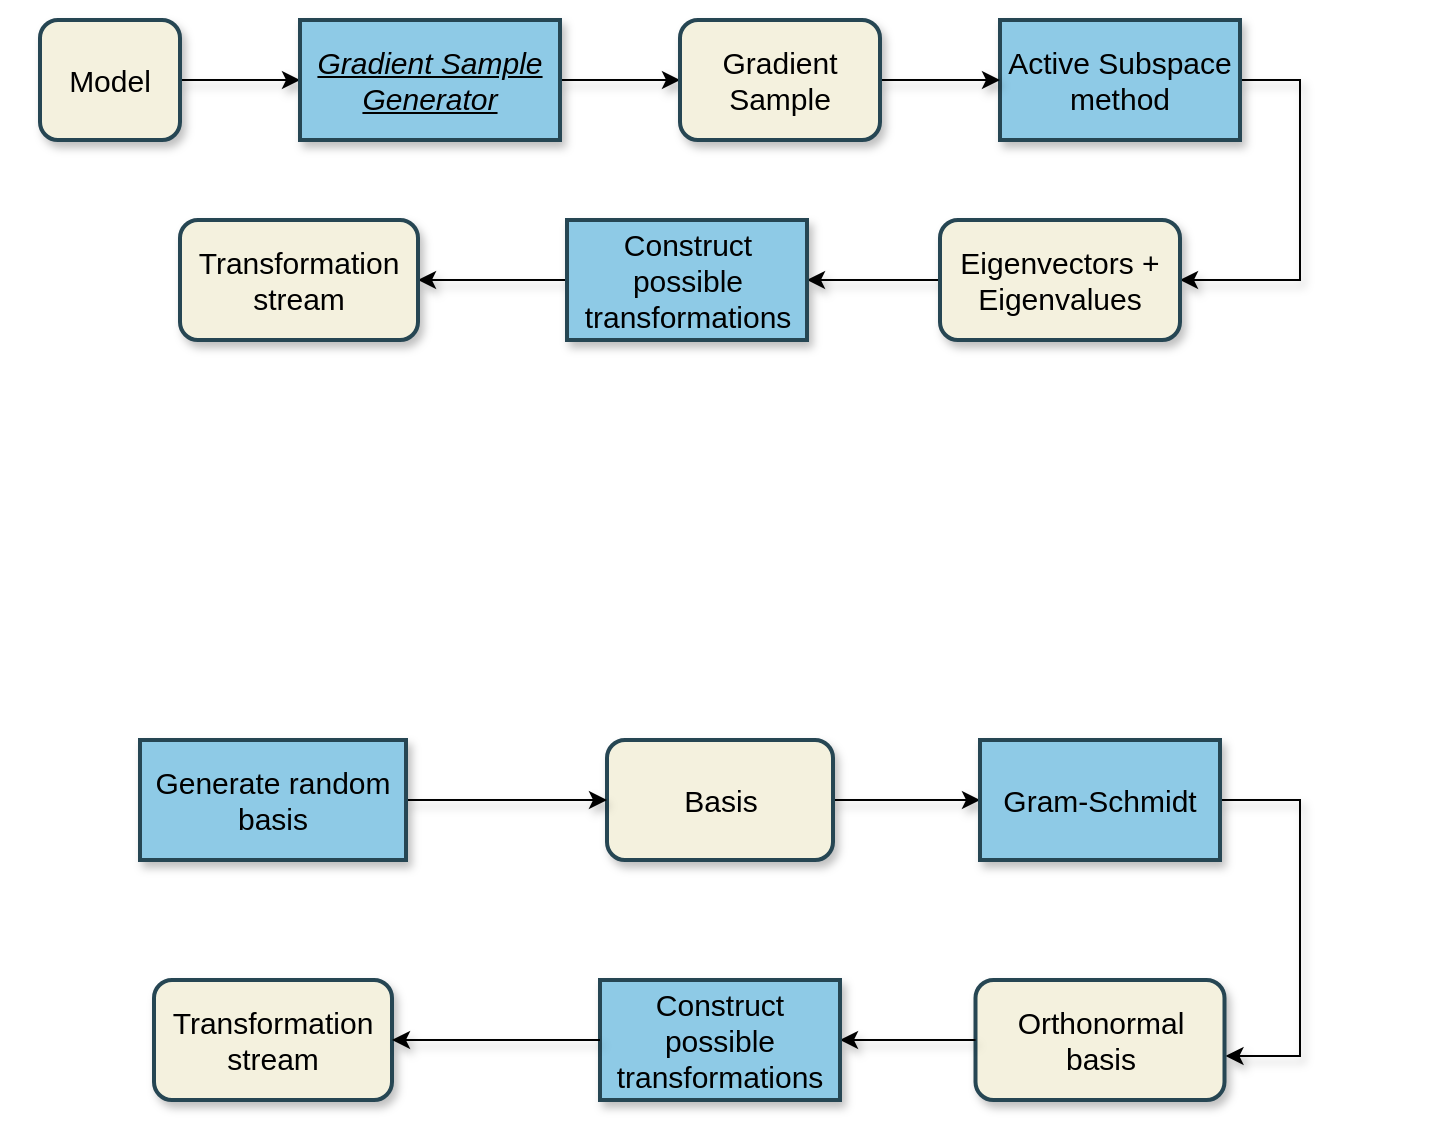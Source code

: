 <mxfile version="14.6.13" type="device"><diagram id="2RXQN2EGFClAfd2Yh1bw" name="Page-1"><mxGraphModel dx="1086" dy="806" grid="1" gridSize="10" guides="1" tooltips="1" connect="1" arrows="1" fold="1" page="1" pageScale="1" pageWidth="827" pageHeight="1169" math="0" shadow="0"><root><mxCell id="0"/><mxCell id="1" parent="0"/><mxCell id="lhAjAbdlsNnbIJC_UXDk-1" value="" style="swimlane;sketch=0;fontSize=15;fontStyle=0;movable=0;strokeColor=none;fillColor=none;" parent="1" vertex="1"><mxGeometry x="40" y="40" width="720" height="190" as="geometry"><mxRectangle x="7" y="10" width="400" height="30" as="alternateBounds"/></mxGeometry></mxCell><mxCell id="lhAjAbdlsNnbIJC_UXDk-2" style="edgeStyle=orthogonalEdgeStyle;rounded=0;orthogonalLoop=1;jettySize=auto;html=1;entryX=0;entryY=0.5;entryDx=0;entryDy=0;fontSize=15;shadow=1;" parent="lhAjAbdlsNnbIJC_UXDk-1" source="lhAjAbdlsNnbIJC_UXDk-3" target="lhAjAbdlsNnbIJC_UXDk-5" edge="1"><mxGeometry relative="1" as="geometry"/></mxCell><mxCell id="lhAjAbdlsNnbIJC_UXDk-3" value="&lt;font style=&quot;font-size: 15px&quot;&gt;Model&lt;/font&gt;" style="rounded=1;whiteSpace=wrap;html=1;sketch=0;fillColor=#f4f1de;fontSize=15;shadow=1;strokeColor=#264653;strokeWidth=2;" parent="lhAjAbdlsNnbIJC_UXDk-1" vertex="1"><mxGeometry x="20" y="10" width="70" height="60" as="geometry"/></mxCell><mxCell id="lhAjAbdlsNnbIJC_UXDk-4" style="edgeStyle=orthogonalEdgeStyle;rounded=0;orthogonalLoop=1;jettySize=auto;html=1;entryX=0;entryY=0.5;entryDx=0;entryDy=0;fontSize=15;shadow=1;" parent="lhAjAbdlsNnbIJC_UXDk-1" source="lhAjAbdlsNnbIJC_UXDk-5" target="lhAjAbdlsNnbIJC_UXDk-11" edge="1"><mxGeometry relative="1" as="geometry"/></mxCell><mxCell id="lhAjAbdlsNnbIJC_UXDk-5" value="&lt;u style=&quot;font-size: 15px;&quot;&gt;&lt;i style=&quot;font-size: 15px;&quot;&gt;Gradient Sample Generator&lt;/i&gt;&lt;/u&gt;" style="rounded=0;whiteSpace=wrap;html=1;sketch=0;fontSize=15;shadow=1;strokeColor=#264653;strokeWidth=2;fillColor=#8ECAE6;" parent="lhAjAbdlsNnbIJC_UXDk-1" vertex="1"><mxGeometry x="150" y="10" width="130" height="60" as="geometry"/></mxCell><mxCell id="lhAjAbdlsNnbIJC_UXDk-6" style="edgeStyle=orthogonalEdgeStyle;rounded=0;orthogonalLoop=1;jettySize=auto;html=1;entryX=1;entryY=0.5;entryDx=0;entryDy=0;shadow=1;" parent="lhAjAbdlsNnbIJC_UXDk-1" source="lhAjAbdlsNnbIJC_UXDk-7" target="lhAjAbdlsNnbIJC_UXDk-9" edge="1"><mxGeometry relative="1" as="geometry"><Array as="points"><mxPoint x="650" y="40"/><mxPoint x="650" y="140"/></Array></mxGeometry></mxCell><mxCell id="lhAjAbdlsNnbIJC_UXDk-7" value="&lt;div style=&quot;font-size: 15px;&quot;&gt;Active Subspace&lt;/div&gt;&lt;div style=&quot;font-size: 15px;&quot;&gt;method&lt;br style=&quot;font-size: 15px;&quot;&gt;&lt;/div&gt;" style="rounded=0;whiteSpace=wrap;html=1;sketch=0;fontSize=15;shadow=1;strokeColor=#264653;strokeWidth=2;fillColor=#8ECAE6;" parent="lhAjAbdlsNnbIJC_UXDk-1" vertex="1"><mxGeometry x="500" y="10" width="120" height="60" as="geometry"/></mxCell><mxCell id="lhAjAbdlsNnbIJC_UXDk-8" style="edgeStyle=orthogonalEdgeStyle;rounded=0;orthogonalLoop=1;jettySize=auto;html=1;entryX=1;entryY=0.5;entryDx=0;entryDy=0;shadow=1;" parent="lhAjAbdlsNnbIJC_UXDk-1" source="lhAjAbdlsNnbIJC_UXDk-9" target="lhAjAbdlsNnbIJC_UXDk-14" edge="1"><mxGeometry relative="1" as="geometry"/></mxCell><mxCell id="lhAjAbdlsNnbIJC_UXDk-9" value="&lt;font style=&quot;font-size: 15px;&quot;&gt;Eigenvectors + Eigenvalues&lt;br style=&quot;font-size: 15px;&quot;&gt;&lt;/font&gt;" style="rounded=1;whiteSpace=wrap;html=1;sketch=0;fillColor=#f4f1de;fontSize=15;shadow=1;strokeColor=#264653;strokeWidth=2;" parent="lhAjAbdlsNnbIJC_UXDk-1" vertex="1"><mxGeometry x="470" y="110" width="120" height="60" as="geometry"/></mxCell><mxCell id="lhAjAbdlsNnbIJC_UXDk-10" style="edgeStyle=orthogonalEdgeStyle;rounded=0;orthogonalLoop=1;jettySize=auto;html=1;entryX=0;entryY=0.5;entryDx=0;entryDy=0;fontSize=15;shadow=1;" parent="lhAjAbdlsNnbIJC_UXDk-1" source="lhAjAbdlsNnbIJC_UXDk-11" target="lhAjAbdlsNnbIJC_UXDk-7" edge="1"><mxGeometry relative="1" as="geometry"/></mxCell><mxCell id="lhAjAbdlsNnbIJC_UXDk-11" value="&lt;font style=&quot;font-size: 15px;&quot;&gt;Gradient Sample&lt;br style=&quot;font-size: 15px;&quot;&gt;&lt;/font&gt;" style="rounded=1;whiteSpace=wrap;html=1;sketch=0;fillColor=#f4f1de;fontSize=15;shadow=1;strokeColor=#264653;strokeWidth=2;" parent="lhAjAbdlsNnbIJC_UXDk-1" vertex="1"><mxGeometry x="340" y="10" width="100" height="60" as="geometry"/></mxCell><mxCell id="lhAjAbdlsNnbIJC_UXDk-12" style="edgeStyle=orthogonalEdgeStyle;rounded=0;orthogonalLoop=1;jettySize=auto;html=1;entryX=1;entryY=0.5;entryDx=0;entryDy=0;exitX=0;exitY=0.5;exitDx=0;exitDy=0;shadow=1;" parent="lhAjAbdlsNnbIJC_UXDk-1" source="lhAjAbdlsNnbIJC_UXDk-14" target="lhAjAbdlsNnbIJC_UXDk-13" edge="1"><mxGeometry relative="1" as="geometry"><mxPoint x="245" y="140" as="sourcePoint"/></mxGeometry></mxCell><mxCell id="lhAjAbdlsNnbIJC_UXDk-13" value="&lt;font style=&quot;font-size: 15px&quot;&gt;Transformation stream&lt;/font&gt;" style="rounded=1;whiteSpace=wrap;html=1;sketch=0;fillColor=#f4f1de;fontSize=15;shadow=1;strokeColor=#264653;strokeWidth=2;" parent="lhAjAbdlsNnbIJC_UXDk-1" vertex="1"><mxGeometry x="90" y="110" width="119" height="60" as="geometry"/></mxCell><mxCell id="lhAjAbdlsNnbIJC_UXDk-14" value="&lt;div style=&quot;font-size: 15px&quot;&gt;Construct possible transformations&lt;/div&gt;" style="rounded=0;whiteSpace=wrap;html=1;sketch=0;fontSize=15;shadow=1;strokeColor=#264653;strokeWidth=2;fillColor=#8ECAE6;" parent="lhAjAbdlsNnbIJC_UXDk-1" vertex="1"><mxGeometry x="283.5" y="110" width="120" height="60" as="geometry"/></mxCell><mxCell id="lhAjAbdlsNnbIJC_UXDk-17" value="" style="swimlane;sketch=0;fontSize=15;fontStyle=0;movable=0;fillColor=none;strokeColor=none;" parent="1" vertex="1"><mxGeometry x="40" y="400" width="720" height="210" as="geometry"/></mxCell><mxCell id="lhAjAbdlsNnbIJC_UXDk-18" style="edgeStyle=orthogonalEdgeStyle;rounded=0;orthogonalLoop=1;jettySize=auto;html=1;entryX=0;entryY=0.5;entryDx=0;entryDy=0;shadow=1;fontSize=15;" parent="lhAjAbdlsNnbIJC_UXDk-17" source="lhAjAbdlsNnbIJC_UXDk-19" target="lhAjAbdlsNnbIJC_UXDk-21" edge="1"><mxGeometry relative="1" as="geometry"/></mxCell><mxCell id="lhAjAbdlsNnbIJC_UXDk-19" value="&lt;div style=&quot;font-size: 15px;&quot;&gt;&lt;font style=&quot;font-size: 15px;&quot;&gt;Basis&lt;/font&gt;&lt;/div&gt;" style="rounded=1;whiteSpace=wrap;html=1;sketch=0;fillColor=#f4f1de;fontSize=15;shadow=1;strokeColor=#264653;strokeWidth=2;" parent="lhAjAbdlsNnbIJC_UXDk-17" vertex="1"><mxGeometry x="303.5" y="10" width="113" height="60" as="geometry"/></mxCell><mxCell id="lhAjAbdlsNnbIJC_UXDk-20" style="edgeStyle=orthogonalEdgeStyle;rounded=0;orthogonalLoop=1;jettySize=auto;html=1;entryX=1.004;entryY=0.633;entryDx=0;entryDy=0;entryPerimeter=0;shadow=1;" parent="lhAjAbdlsNnbIJC_UXDk-17" source="lhAjAbdlsNnbIJC_UXDk-21" target="lhAjAbdlsNnbIJC_UXDk-24" edge="1"><mxGeometry relative="1" as="geometry"><Array as="points"><mxPoint x="650" y="40"/><mxPoint x="650" y="168"/></Array></mxGeometry></mxCell><mxCell id="lhAjAbdlsNnbIJC_UXDk-21" value="Gram-Schmidt" style="rounded=0;whiteSpace=wrap;html=1;sketch=0;fontSize=15;shadow=1;strokeColor=#264653;strokeWidth=2;fillColor=#8ECAE6;" parent="lhAjAbdlsNnbIJC_UXDk-17" vertex="1"><mxGeometry x="490" y="10" width="120" height="60" as="geometry"/></mxCell><mxCell id="lhAjAbdlsNnbIJC_UXDk-22" style="edgeStyle=orthogonalEdgeStyle;rounded=0;orthogonalLoop=1;jettySize=auto;html=1;entryX=0;entryY=0.5;entryDx=0;entryDy=0;shadow=1;fontSize=15;" parent="lhAjAbdlsNnbIJC_UXDk-17" source="lhAjAbdlsNnbIJC_UXDk-23" target="lhAjAbdlsNnbIJC_UXDk-19" edge="1"><mxGeometry relative="1" as="geometry"/></mxCell><mxCell id="lhAjAbdlsNnbIJC_UXDk-23" value="Generate random basis" style="rounded=0;whiteSpace=wrap;html=1;sketch=0;fontSize=15;shadow=1;strokeColor=#264653;strokeWidth=2;fillColor=#8ECAE6;" parent="lhAjAbdlsNnbIJC_UXDk-17" vertex="1"><mxGeometry x="70" y="10" width="133" height="60" as="geometry"/></mxCell><mxCell id="lhAjAbdlsNnbIJC_UXDk-24" value="&lt;div style=&quot;font-size: 15px;&quot;&gt;&lt;font style=&quot;font-size: 15px;&quot;&gt;Orthonormal&lt;/font&gt;&lt;/div&gt;&lt;div style=&quot;font-size: 15px;&quot;&gt;&lt;font style=&quot;font-size: 15px;&quot;&gt;basis&lt;/font&gt;&lt;/div&gt;" style="rounded=1;whiteSpace=wrap;html=1;sketch=0;fillColor=#f4f1de;fontSize=15;shadow=1;strokeColor=#264653;strokeWidth=2;" parent="lhAjAbdlsNnbIJC_UXDk-17" vertex="1"><mxGeometry x="487.75" y="130" width="124.5" height="60" as="geometry"/></mxCell><mxCell id="lhAjAbdlsNnbIJC_UXDk-25" style="edgeStyle=orthogonalEdgeStyle;rounded=0;orthogonalLoop=1;jettySize=auto;html=1;entryX=1;entryY=0.5;entryDx=0;entryDy=0;exitX=0;exitY=0.5;exitDx=0;exitDy=0;shadow=1;" parent="lhAjAbdlsNnbIJC_UXDk-17" source="lhAjAbdlsNnbIJC_UXDk-24" target="lhAjAbdlsNnbIJC_UXDk-27" edge="1"><mxGeometry relative="1" as="geometry"><mxPoint x="460" y="160" as="sourcePoint"/></mxGeometry></mxCell><mxCell id="lhAjAbdlsNnbIJC_UXDk-26" value="&lt;font style=&quot;font-size: 15px&quot;&gt;Transformation stream&lt;/font&gt;" style="rounded=1;whiteSpace=wrap;html=1;sketch=0;fillColor=#f4f1de;fontSize=15;shadow=1;strokeColor=#264653;strokeWidth=2;" parent="lhAjAbdlsNnbIJC_UXDk-17" vertex="1"><mxGeometry x="77" y="130" width="119" height="60" as="geometry"/></mxCell><mxCell id="lhAjAbdlsNnbIJC_UXDk-27" value="&lt;div style=&quot;font-size: 15px&quot;&gt;Construct possible transformations&lt;/div&gt;" style="rounded=0;whiteSpace=wrap;html=1;sketch=0;fontSize=15;shadow=1;strokeColor=#264653;strokeWidth=2;fillColor=#8ECAE6;" parent="lhAjAbdlsNnbIJC_UXDk-17" vertex="1"><mxGeometry x="300" y="130" width="120" height="60" as="geometry"/></mxCell><mxCell id="lhAjAbdlsNnbIJC_UXDk-28" style="edgeStyle=orthogonalEdgeStyle;rounded=0;orthogonalLoop=1;jettySize=auto;html=1;entryX=1;entryY=0.5;entryDx=0;entryDy=0;exitX=0;exitY=0.5;exitDx=0;exitDy=0;shadow=1;" parent="lhAjAbdlsNnbIJC_UXDk-17" source="lhAjAbdlsNnbIJC_UXDk-27" target="lhAjAbdlsNnbIJC_UXDk-26" edge="1"><mxGeometry relative="1" as="geometry"><mxPoint x="195" y="120" as="sourcePoint"/></mxGeometry></mxCell></root></mxGraphModel></diagram></mxfile>